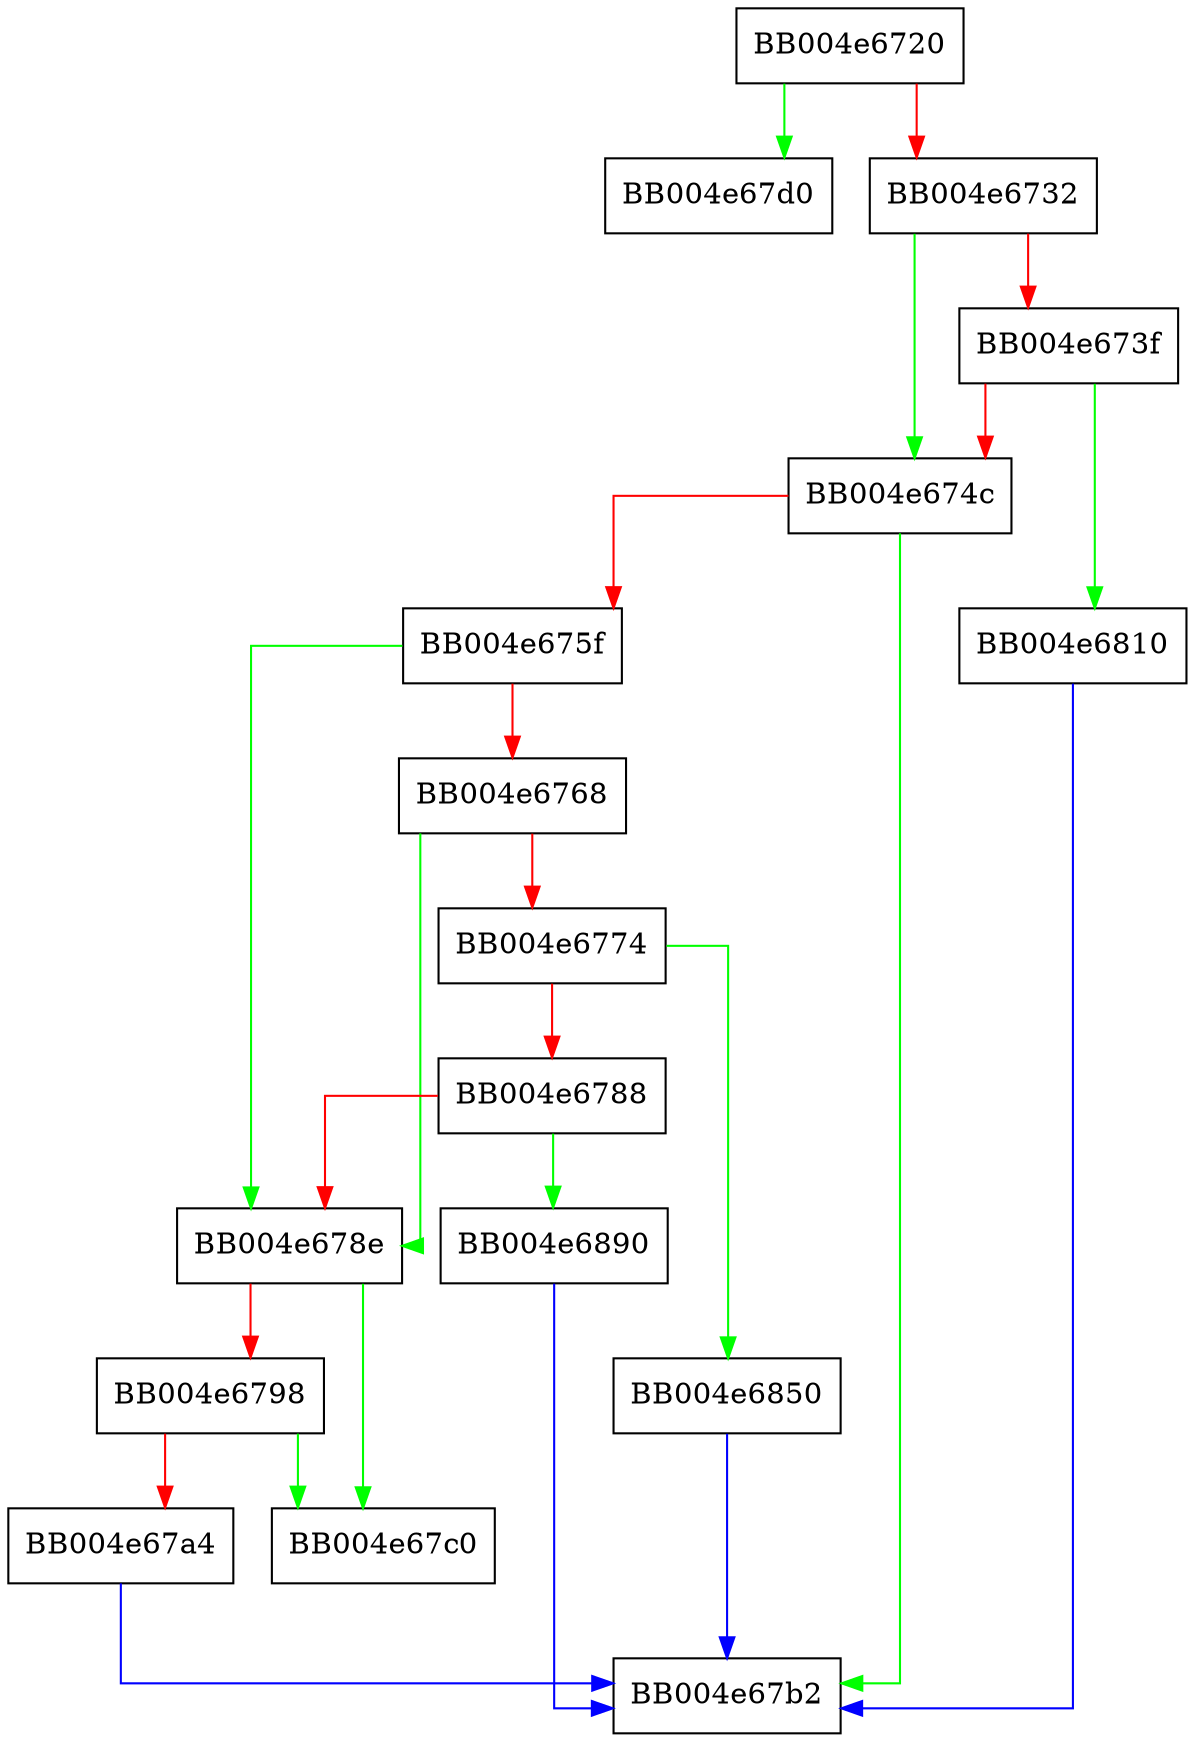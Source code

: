 digraph tls_process_server_done {
  node [shape="box"];
  graph [splines=ortho];
  BB004e6720 -> BB004e67d0 [color="green"];
  BB004e6720 -> BB004e6732 [color="red"];
  BB004e6732 -> BB004e674c [color="green"];
  BB004e6732 -> BB004e673f [color="red"];
  BB004e673f -> BB004e6810 [color="green"];
  BB004e673f -> BB004e674c [color="red"];
  BB004e674c -> BB004e67b2 [color="green"];
  BB004e674c -> BB004e675f [color="red"];
  BB004e675f -> BB004e678e [color="green"];
  BB004e675f -> BB004e6768 [color="red"];
  BB004e6768 -> BB004e678e [color="green"];
  BB004e6768 -> BB004e6774 [color="red"];
  BB004e6774 -> BB004e6850 [color="green"];
  BB004e6774 -> BB004e6788 [color="red"];
  BB004e6788 -> BB004e6890 [color="green"];
  BB004e6788 -> BB004e678e [color="red"];
  BB004e678e -> BB004e67c0 [color="green"];
  BB004e678e -> BB004e6798 [color="red"];
  BB004e6798 -> BB004e67c0 [color="green"];
  BB004e6798 -> BB004e67a4 [color="red"];
  BB004e67a4 -> BB004e67b2 [color="blue"];
  BB004e6810 -> BB004e67b2 [color="blue"];
  BB004e6850 -> BB004e67b2 [color="blue"];
  BB004e6890 -> BB004e67b2 [color="blue"];
}